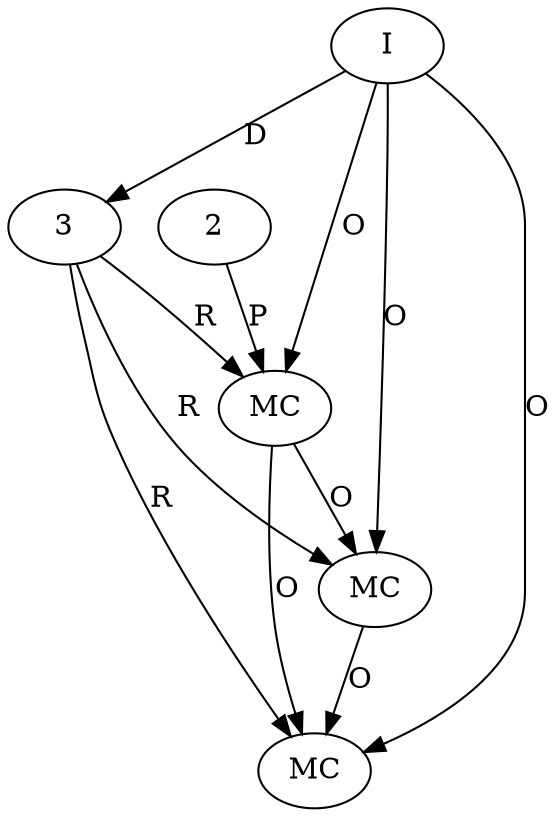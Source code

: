 digraph "AUG" {

  1 [ label="MC" s="format()" t="Formatter" l="79" ];
  2 [ t="String" v="Registrars in same class space 
" ];
  3 [ t="Formatter" n="setup" ];
  4 [ label="MC" s="close()" t="AutoCloseable" ];
  5 [ label="MC" s="toString()" t="Object" l="95" ];
  6 [ label="I" t="Formatter" l="77" ];
  3 -> 1 [ label="R" ];
  2 -> 1 [ label="P" ];
  6 -> 1 [ label="O" ];
  6 -> 3 [ label="D" ];
  5 -> 4 [ label="O" ];
  3 -> 4 [ label="R" ];
  1 -> 4 [ label="O" ];
  6 -> 4 [ label="O" ];
  6 -> 5 [ label="O" ];
  3 -> 5 [ label="R" ];
  1 -> 5 [ label="O" ];
}
